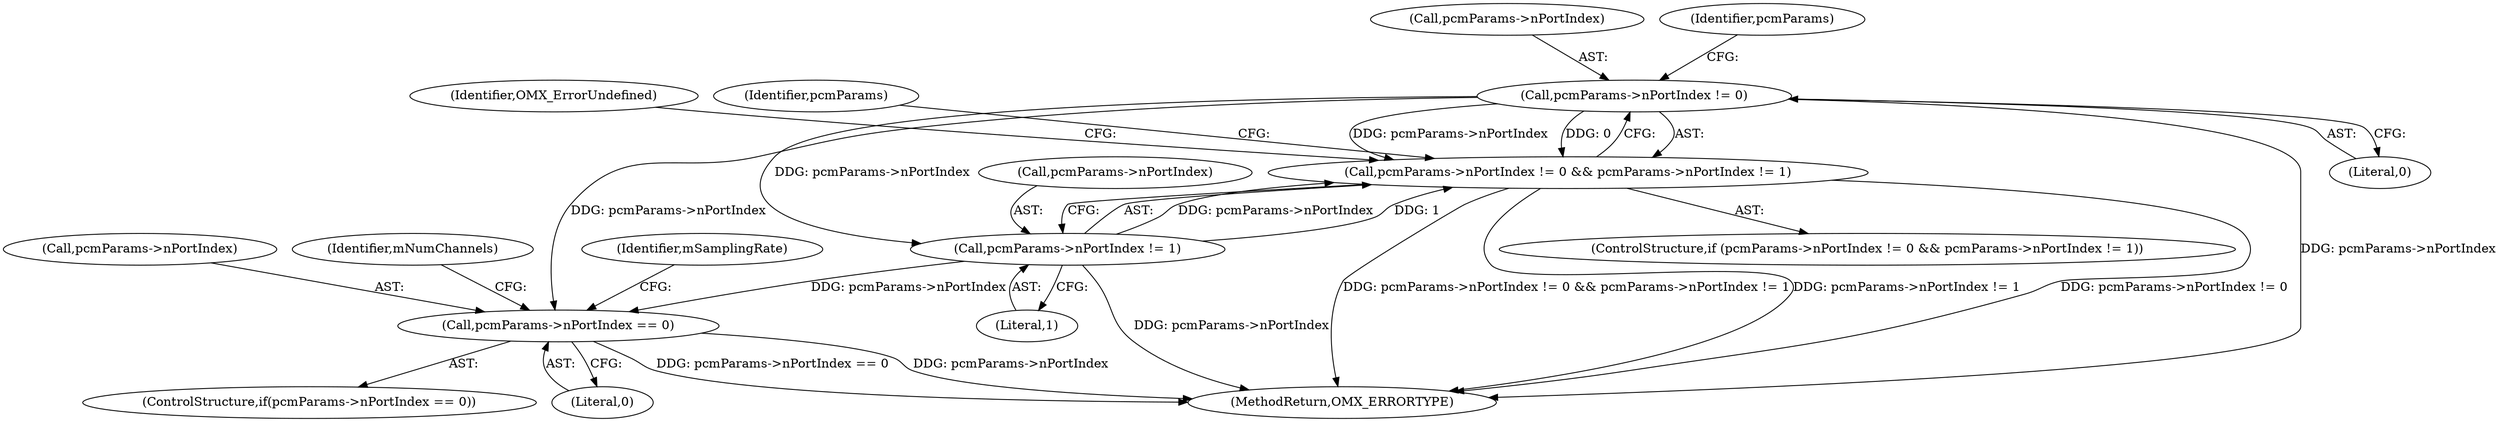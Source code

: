 digraph "0_Android_295c883fe3105b19bcd0f9e07d54c6b589fc5bff_20@pointer" {
"1000124" [label="(Call,pcmParams->nPortIndex != 0)"];
"1000123" [label="(Call,pcmParams->nPortIndex != 0 && pcmParams->nPortIndex != 1)"];
"1000129" [label="(Call,pcmParams->nPortIndex != 1)"];
"1000153" [label="(Call,pcmParams->nPortIndex == 0)"];
"1000130" [label="(Call,pcmParams->nPortIndex)"];
"1000153" [label="(Call,pcmParams->nPortIndex == 0)"];
"1000133" [label="(Literal,1)"];
"1000125" [label="(Call,pcmParams->nPortIndex)"];
"1000124" [label="(Call,pcmParams->nPortIndex != 0)"];
"1000152" [label="(ControlStructure,if(pcmParams->nPortIndex == 0))"];
"1000154" [label="(Call,pcmParams->nPortIndex)"];
"1000122" [label="(ControlStructure,if (pcmParams->nPortIndex != 0 && pcmParams->nPortIndex != 1))"];
"1000136" [label="(Identifier,OMX_ErrorUndefined)"];
"1000226" [label="(MethodReturn,OMX_ERRORTYPE)"];
"1000128" [label="(Literal,0)"];
"1000160" [label="(Identifier,mNumChannels)"];
"1000131" [label="(Identifier,pcmParams)"];
"1000129" [label="(Call,pcmParams->nPortIndex != 1)"];
"1000141" [label="(Identifier,pcmParams)"];
"1000157" [label="(Literal,0)"];
"1000165" [label="(Identifier,mSamplingRate)"];
"1000123" [label="(Call,pcmParams->nPortIndex != 0 && pcmParams->nPortIndex != 1)"];
"1000124" -> "1000123"  [label="AST: "];
"1000124" -> "1000128"  [label="CFG: "];
"1000125" -> "1000124"  [label="AST: "];
"1000128" -> "1000124"  [label="AST: "];
"1000131" -> "1000124"  [label="CFG: "];
"1000123" -> "1000124"  [label="CFG: "];
"1000124" -> "1000226"  [label="DDG: pcmParams->nPortIndex"];
"1000124" -> "1000123"  [label="DDG: pcmParams->nPortIndex"];
"1000124" -> "1000123"  [label="DDG: 0"];
"1000124" -> "1000129"  [label="DDG: pcmParams->nPortIndex"];
"1000124" -> "1000153"  [label="DDG: pcmParams->nPortIndex"];
"1000123" -> "1000122"  [label="AST: "];
"1000123" -> "1000129"  [label="CFG: "];
"1000129" -> "1000123"  [label="AST: "];
"1000136" -> "1000123"  [label="CFG: "];
"1000141" -> "1000123"  [label="CFG: "];
"1000123" -> "1000226"  [label="DDG: pcmParams->nPortIndex != 0 && pcmParams->nPortIndex != 1"];
"1000123" -> "1000226"  [label="DDG: pcmParams->nPortIndex != 1"];
"1000123" -> "1000226"  [label="DDG: pcmParams->nPortIndex != 0"];
"1000129" -> "1000123"  [label="DDG: pcmParams->nPortIndex"];
"1000129" -> "1000123"  [label="DDG: 1"];
"1000129" -> "1000133"  [label="CFG: "];
"1000130" -> "1000129"  [label="AST: "];
"1000133" -> "1000129"  [label="AST: "];
"1000129" -> "1000226"  [label="DDG: pcmParams->nPortIndex"];
"1000129" -> "1000153"  [label="DDG: pcmParams->nPortIndex"];
"1000153" -> "1000152"  [label="AST: "];
"1000153" -> "1000157"  [label="CFG: "];
"1000154" -> "1000153"  [label="AST: "];
"1000157" -> "1000153"  [label="AST: "];
"1000160" -> "1000153"  [label="CFG: "];
"1000165" -> "1000153"  [label="CFG: "];
"1000153" -> "1000226"  [label="DDG: pcmParams->nPortIndex"];
"1000153" -> "1000226"  [label="DDG: pcmParams->nPortIndex == 0"];
}
